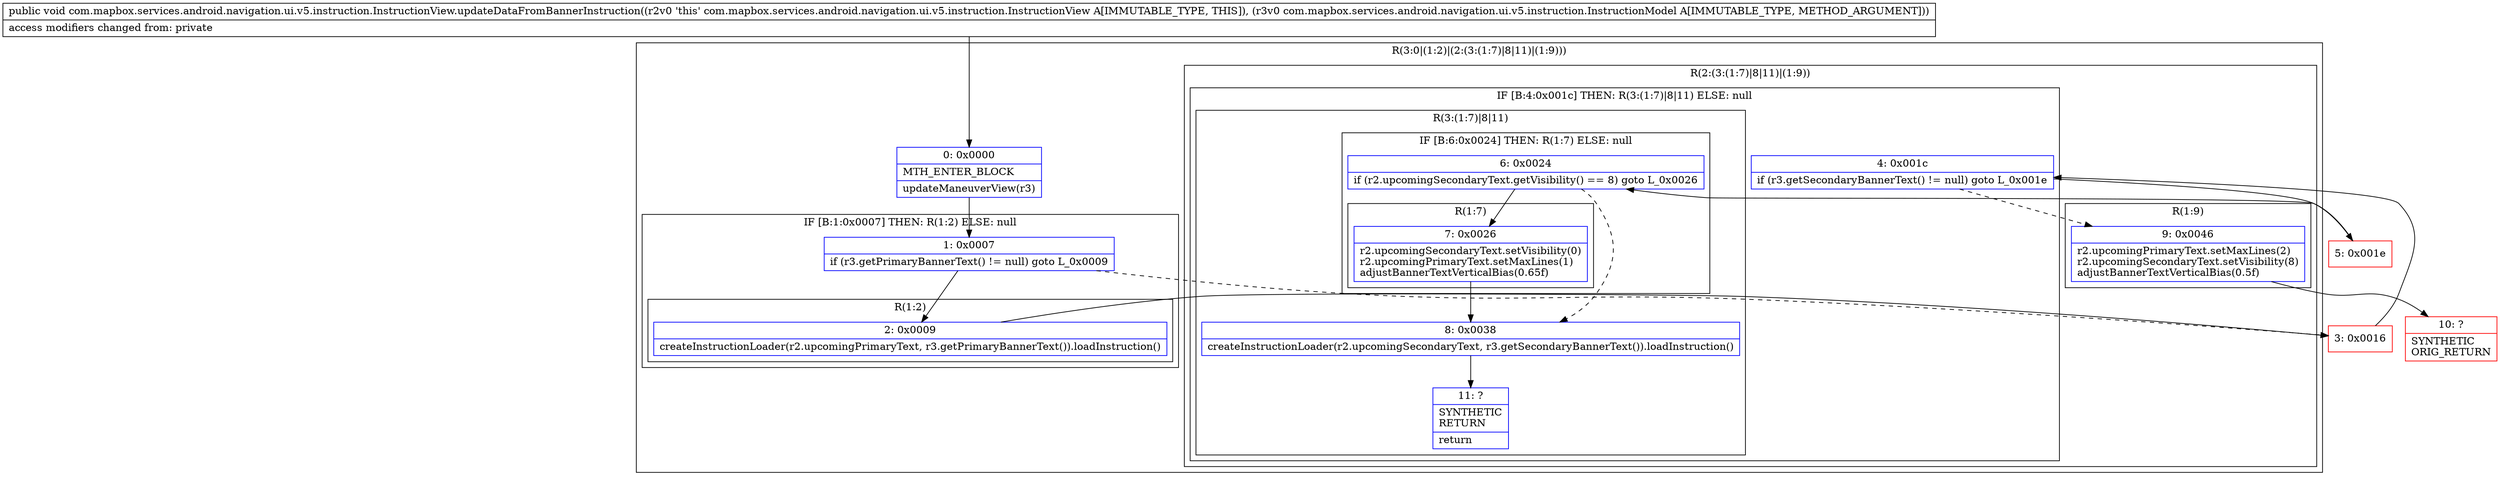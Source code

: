 digraph "CFG forcom.mapbox.services.android.navigation.ui.v5.instruction.InstructionView.updateDataFromBannerInstruction(Lcom\/mapbox\/services\/android\/navigation\/ui\/v5\/instruction\/InstructionModel;)V" {
subgraph cluster_Region_1895805912 {
label = "R(3:0|(1:2)|(2:(3:(1:7)|8|11)|(1:9)))";
node [shape=record,color=blue];
Node_0 [shape=record,label="{0\:\ 0x0000|MTH_ENTER_BLOCK\l|updateManeuverView(r3)\l}"];
subgraph cluster_IfRegion_1615888946 {
label = "IF [B:1:0x0007] THEN: R(1:2) ELSE: null";
node [shape=record,color=blue];
Node_1 [shape=record,label="{1\:\ 0x0007|if (r3.getPrimaryBannerText() != null) goto L_0x0009\l}"];
subgraph cluster_Region_1254517582 {
label = "R(1:2)";
node [shape=record,color=blue];
Node_2 [shape=record,label="{2\:\ 0x0009|createInstructionLoader(r2.upcomingPrimaryText, r3.getPrimaryBannerText()).loadInstruction()\l}"];
}
}
subgraph cluster_Region_249925277 {
label = "R(2:(3:(1:7)|8|11)|(1:9))";
node [shape=record,color=blue];
subgraph cluster_IfRegion_59346410 {
label = "IF [B:4:0x001c] THEN: R(3:(1:7)|8|11) ELSE: null";
node [shape=record,color=blue];
Node_4 [shape=record,label="{4\:\ 0x001c|if (r3.getSecondaryBannerText() != null) goto L_0x001e\l}"];
subgraph cluster_Region_1730989755 {
label = "R(3:(1:7)|8|11)";
node [shape=record,color=blue];
subgraph cluster_IfRegion_508118283 {
label = "IF [B:6:0x0024] THEN: R(1:7) ELSE: null";
node [shape=record,color=blue];
Node_6 [shape=record,label="{6\:\ 0x0024|if (r2.upcomingSecondaryText.getVisibility() == 8) goto L_0x0026\l}"];
subgraph cluster_Region_1014669625 {
label = "R(1:7)";
node [shape=record,color=blue];
Node_7 [shape=record,label="{7\:\ 0x0026|r2.upcomingSecondaryText.setVisibility(0)\lr2.upcomingPrimaryText.setMaxLines(1)\ladjustBannerTextVerticalBias(0.65f)\l}"];
}
}
Node_8 [shape=record,label="{8\:\ 0x0038|createInstructionLoader(r2.upcomingSecondaryText, r3.getSecondaryBannerText()).loadInstruction()\l}"];
Node_11 [shape=record,label="{11\:\ ?|SYNTHETIC\lRETURN\l|return\l}"];
}
}
subgraph cluster_Region_1934859649 {
label = "R(1:9)";
node [shape=record,color=blue];
Node_9 [shape=record,label="{9\:\ 0x0046|r2.upcomingPrimaryText.setMaxLines(2)\lr2.upcomingSecondaryText.setVisibility(8)\ladjustBannerTextVerticalBias(0.5f)\l}"];
}
}
}
Node_3 [shape=record,color=red,label="{3\:\ 0x0016}"];
Node_5 [shape=record,color=red,label="{5\:\ 0x001e}"];
Node_10 [shape=record,color=red,label="{10\:\ ?|SYNTHETIC\lORIG_RETURN\l}"];
MethodNode[shape=record,label="{public void com.mapbox.services.android.navigation.ui.v5.instruction.InstructionView.updateDataFromBannerInstruction((r2v0 'this' com.mapbox.services.android.navigation.ui.v5.instruction.InstructionView A[IMMUTABLE_TYPE, THIS]), (r3v0 com.mapbox.services.android.navigation.ui.v5.instruction.InstructionModel A[IMMUTABLE_TYPE, METHOD_ARGUMENT]))  | access modifiers changed from: private\l}"];
MethodNode -> Node_0;
Node_0 -> Node_1;
Node_1 -> Node_2;
Node_1 -> Node_3[style=dashed];
Node_2 -> Node_3;
Node_4 -> Node_5;
Node_4 -> Node_9[style=dashed];
Node_6 -> Node_7;
Node_6 -> Node_8[style=dashed];
Node_7 -> Node_8;
Node_8 -> Node_11;
Node_9 -> Node_10;
Node_3 -> Node_4;
Node_5 -> Node_6;
}

